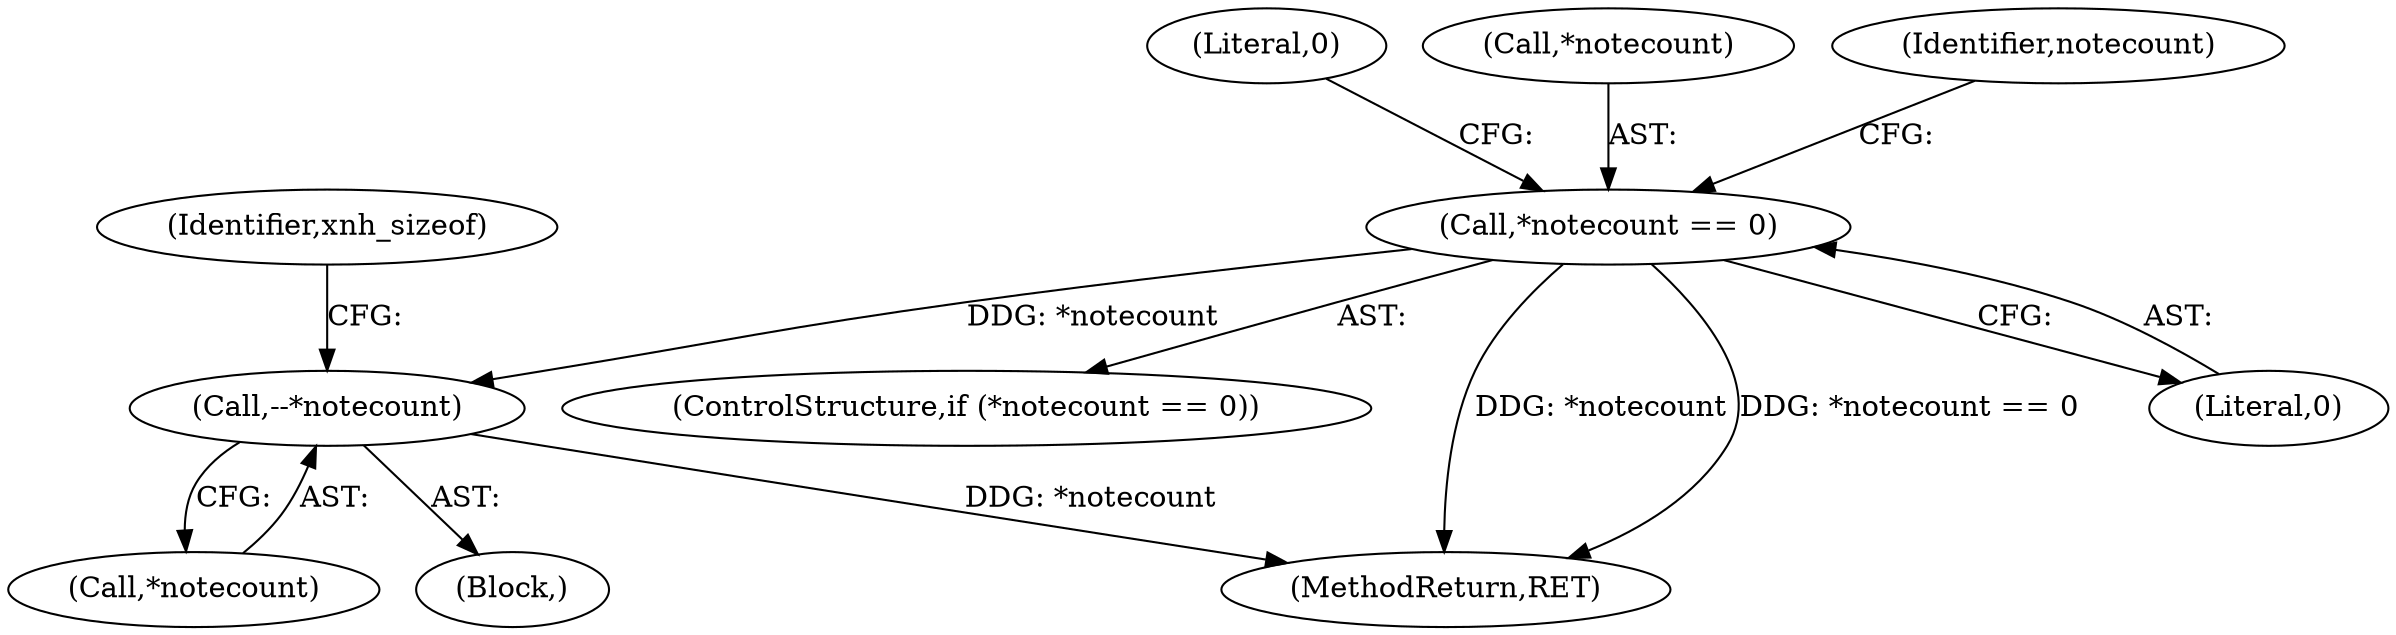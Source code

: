 digraph "0_file_65437cee25199dbd385fb35901bc0011e164276c@pointer" {
"1000122" [label="(Call,*notecount == 0)"];
"1000128" [label="(Call,--*notecount)"];
"1000127" [label="(Literal,0)"];
"1000128" [label="(Call,--*notecount)"];
"1000134" [label="(Identifier,xnh_sizeof)"];
"1000121" [label="(ControlStructure,if (*notecount == 0))"];
"1000448" [label="(MethodReturn,RET)"];
"1000129" [label="(Call,*notecount)"];
"1000125" [label="(Literal,0)"];
"1000123" [label="(Call,*notecount)"];
"1000114" [label="(Block,)"];
"1000122" [label="(Call,*notecount == 0)"];
"1000130" [label="(Identifier,notecount)"];
"1000122" -> "1000121"  [label="AST: "];
"1000122" -> "1000125"  [label="CFG: "];
"1000123" -> "1000122"  [label="AST: "];
"1000125" -> "1000122"  [label="AST: "];
"1000127" -> "1000122"  [label="CFG: "];
"1000130" -> "1000122"  [label="CFG: "];
"1000122" -> "1000448"  [label="DDG: *notecount"];
"1000122" -> "1000448"  [label="DDG: *notecount == 0"];
"1000122" -> "1000128"  [label="DDG: *notecount"];
"1000128" -> "1000114"  [label="AST: "];
"1000128" -> "1000129"  [label="CFG: "];
"1000129" -> "1000128"  [label="AST: "];
"1000134" -> "1000128"  [label="CFG: "];
"1000128" -> "1000448"  [label="DDG: *notecount"];
}
